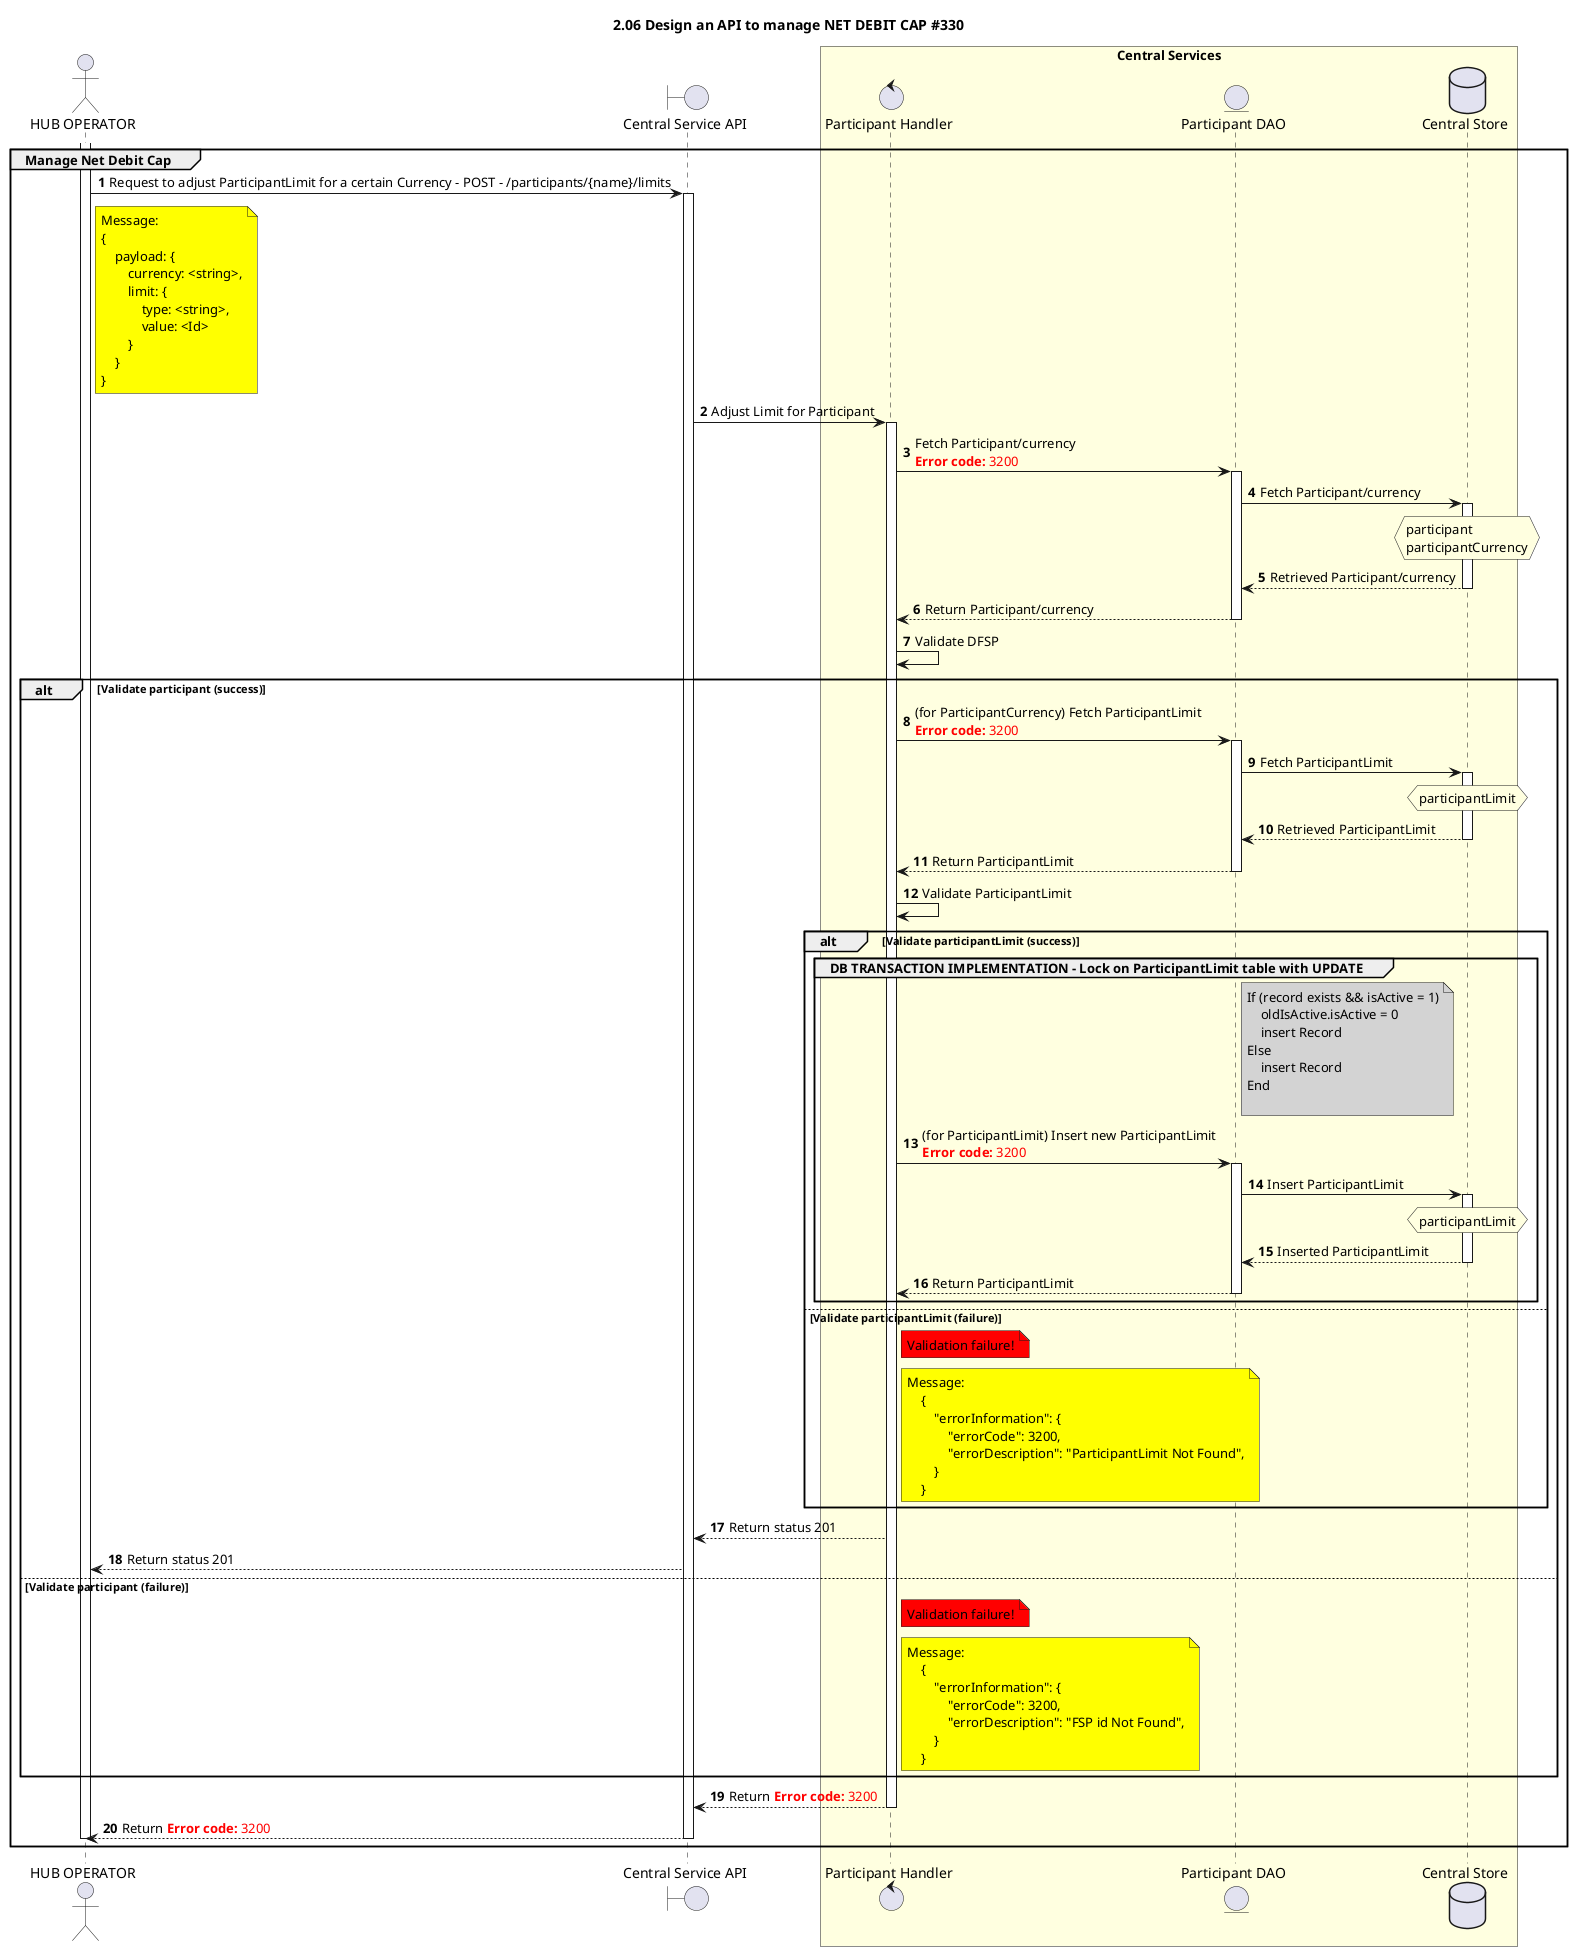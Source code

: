 @startuml
' declare title
title 2.06 Design an API to manage NET DEBIT CAP #330

autonumber

' declare actors
actor "HUB OPERATOR" as OPERATOR
boundary "Central Service API" as CSAPI
control "Participant Handler" as PARTICIPANT_HANDLER
entity "Central Service API" as CSAPI
entity "Participant DAO" as PARTICIPANT_DAO
database "Central Store" as DB

box "Central Services" #LightYellow
participant PARTICIPANT_HANDLER
participant PARTICIPANT_DAO
participant DB
end box

' start flow

activate OPERATOR
group Manage Net Debit Cap
    OPERATOR -> CSAPI: Request to adjust ParticipantLimit for a certain Currency - POST - /participants/{name}/limits
    note right of OPERATOR #yellow
        Message:
        {
            payload: {
                currency: <string>,
                limit: {
                    type: <string>,
                    value: <Id>
                }
            }
        }
    end note

    activate CSAPI
    CSAPI -> PARTICIPANT_HANDLER: Adjust Limit for Participant
    activate PARTICIPANT_HANDLER
    PARTICIPANT_HANDLER ->PARTICIPANT_DAO: Fetch Participant/currency \n<color #FF0000><b>Error code:</b> 3200</color>
    activate PARTICIPANT_DAO
    PARTICIPANT_DAO -> DB: Fetch Participant/currency
    activate DB
    hnote over DB #lightyellow
        participant
        participantCurrency
    end note
    DB --> PARTICIPANT_DAO: Retrieved Participant/currency
    deactivate DB
    PARTICIPANT_DAO --> PARTICIPANT_HANDLER: Return Participant/currency
    deactivate PARTICIPANT_DAO
    PARTICIPANT_HANDLER -> PARTICIPANT_HANDLER: Validate DFSP
    alt Validate participant (success)
                PARTICIPANT_HANDLER ->PARTICIPANT_DAO:  (for ParticipantCurrency) Fetch ParticipantLimit \n<color #FF0000><b>Error code:</b> 3200</color>
                activate PARTICIPANT_DAO
                PARTICIPANT_DAO -> DB: Fetch ParticipantLimit
                activate DB
                hnote over DB #lightyellow
                    participantLimit
                end note
                DB --> PARTICIPANT_DAO: Retrieved ParticipantLimit
                deactivate DB
                PARTICIPANT_DAO --> PARTICIPANT_HANDLER: Return ParticipantLimit
                deactivate PARTICIPANT_DAO
                PARTICIPANT_HANDLER -> PARTICIPANT_HANDLER: Validate ParticipantLimit
                alt Validate participantLimit (success)
                    Group DB TRANSACTION IMPLEMENTATION - Lock on ParticipantLimit table with UPDATE
                    note right of PARTICIPANT_DAO #lightgrey
                        If (record exists && isActive = 1)
                            oldIsActive.isActive = 0
                            insert Record
                        Else
                            insert Record
                        End

                    end note

                    PARTICIPANT_HANDLER ->PARTICIPANT_DAO:  (for ParticipantLimit) Insert new ParticipantLimit \n<color #FF0000><b>Error code:</b> 3200</color>

                    activate PARTICIPANT_DAO

                    PARTICIPANT_DAO -> DB: Insert ParticipantLimit
                    activate DB
                    hnote over DB #lightyellow
                        participantLimit
                    end note
                    DB --> PARTICIPANT_DAO: Inserted ParticipantLimit
                    deactivate DB
                    PARTICIPANT_DAO --> PARTICIPANT_HANDLER: Return ParticipantLimit


                    deactivate PARTICIPANT_DAO
            ' Release Lock on ParticipantLimit table
                End

         else Validate participantLimit (failure)
                    note right of PARTICIPANT_HANDLER #red: Validation failure!

                    note right of PARTICIPANT_HANDLER #yellow
                        Message:
                            {
                                "errorInformation": {
                                    "errorCode": 3200,
                                    "errorDescription": "ParticipantLimit Not Found",
                                }
                            }
                    end note
                end
            PARTICIPANT_HANDLER --> CSAPI: Return status 201
            CSAPI --> OPERATOR: Return status 201

    else Validate participant (failure)
        note right of PARTICIPANT_HANDLER #red: Validation failure!

        note right of PARTICIPANT_HANDLER #yellow
            Message:
                {
                    "errorInformation": {
                        "errorCode": 3200,
                        "errorDescription": "FSP id Not Found",
                    }
                }
        end note

    end
        PARTICIPANT_HANDLER -->CSAPI: Return <color #FF0000><b>Error code:</b> 3200</color>
        deactivate PARTICIPANT_HANDLER
        CSAPI -->OPERATOR: Return <color #FF0000><b>Error code:</b> 3200</color>

    deactivate PARTICIPANT_HANDLER
    deactivate CSAPI
    deactivate OPERATOR
end
@enduml